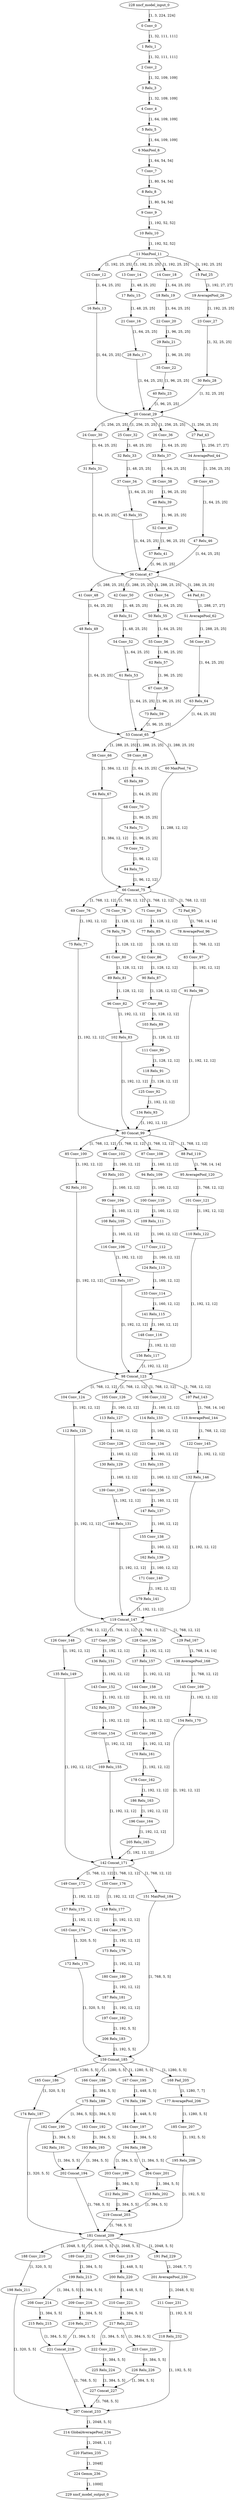 strict digraph  {
"0 Conv_0" [id=0, type=Conv];
"1 Relu_1" [id=1, type=Relu];
"2 Conv_2" [id=2, type=Conv];
"3 Relu_3" [id=3, type=Relu];
"4 Conv_4" [id=4, type=Conv];
"5 Relu_5" [id=5, type=Relu];
"6 MaxPool_6" [id=6, type=MaxPool];
"7 Conv_7" [id=7, type=Conv];
"8 Relu_8" [id=8, type=Relu];
"9 Conv_9" [id=9, type=Conv];
"10 Relu_10" [id=10, type=Relu];
"11 MaxPool_11" [id=11, type=MaxPool];
"12 Conv_12" [id=12, type=Conv];
"13 Conv_14" [id=13, type=Conv];
"14 Conv_18" [id=14, type=Conv];
"15 Pad_25" [id=15, type=Pad];
"16 Relu_13" [id=16, type=Relu];
"17 Relu_15" [id=17, type=Relu];
"18 Relu_19" [id=18, type=Relu];
"19 AveragePool_26" [id=19, type=AveragePool];
"20 Concat_29" [id=20, type=Concat];
"21 Conv_16" [id=21, type=Conv];
"22 Conv_20" [id=22, type=Conv];
"23 Conv_27" [id=23, type=Conv];
"24 Conv_30" [id=24, type=Conv];
"25 Conv_32" [id=25, type=Conv];
"26 Conv_36" [id=26, type=Conv];
"27 Pad_43" [id=27, type=Pad];
"28 Relu_17" [id=28, type=Relu];
"29 Relu_21" [id=29, type=Relu];
"30 Relu_28" [id=30, type=Relu];
"31 Relu_31" [id=31, type=Relu];
"32 Relu_33" [id=32, type=Relu];
"33 Relu_37" [id=33, type=Relu];
"34 AveragePool_44" [id=34, type=AveragePool];
"35 Conv_22" [id=35, type=Conv];
"36 Concat_47" [id=36, type=Concat];
"37 Conv_34" [id=37, type=Conv];
"38 Conv_38" [id=38, type=Conv];
"39 Conv_45" [id=39, type=Conv];
"40 Relu_23" [id=40, type=Relu];
"41 Conv_48" [id=41, type=Conv];
"42 Conv_50" [id=42, type=Conv];
"43 Conv_54" [id=43, type=Conv];
"44 Pad_61" [id=44, type=Pad];
"45 Relu_35" [id=45, type=Relu];
"46 Relu_39" [id=46, type=Relu];
"47 Relu_46" [id=47, type=Relu];
"48 Relu_49" [id=48, type=Relu];
"49 Relu_51" [id=49, type=Relu];
"50 Relu_55" [id=50, type=Relu];
"51 AveragePool_62" [id=51, type=AveragePool];
"52 Conv_40" [id=52, type=Conv];
"53 Concat_65" [id=53, type=Concat];
"54 Conv_52" [id=54, type=Conv];
"55 Conv_56" [id=55, type=Conv];
"56 Conv_63" [id=56, type=Conv];
"57 Relu_41" [id=57, type=Relu];
"58 Conv_66" [id=58, type=Conv];
"59 Conv_68" [id=59, type=Conv];
"60 MaxPool_74" [id=60, type=MaxPool];
"61 Relu_53" [id=61, type=Relu];
"62 Relu_57" [id=62, type=Relu];
"63 Relu_64" [id=63, type=Relu];
"64 Relu_67" [id=64, type=Relu];
"65 Relu_69" [id=65, type=Relu];
"66 Concat_75" [id=66, type=Concat];
"67 Conv_58" [id=67, type=Conv];
"68 Conv_70" [id=68, type=Conv];
"69 Conv_76" [id=69, type=Conv];
"70 Conv_78" [id=70, type=Conv];
"71 Conv_84" [id=71, type=Conv];
"72 Pad_95" [id=72, type=Pad];
"73 Relu_59" [id=73, type=Relu];
"74 Relu_71" [id=74, type=Relu];
"75 Relu_77" [id=75, type=Relu];
"76 Relu_79" [id=76, type=Relu];
"77 Relu_85" [id=77, type=Relu];
"78 AveragePool_96" [id=78, type=AveragePool];
"79 Conv_72" [id=79, type=Conv];
"80 Concat_99" [id=80, type=Concat];
"81 Conv_80" [id=81, type=Conv];
"82 Conv_86" [id=82, type=Conv];
"83 Conv_97" [id=83, type=Conv];
"84 Relu_73" [id=84, type=Relu];
"85 Conv_100" [id=85, type=Conv];
"86 Conv_102" [id=86, type=Conv];
"87 Conv_108" [id=87, type=Conv];
"88 Pad_119" [id=88, type=Pad];
"89 Relu_81" [id=89, type=Relu];
"90 Relu_87" [id=90, type=Relu];
"91 Relu_98" [id=91, type=Relu];
"92 Relu_101" [id=92, type=Relu];
"93 Relu_103" [id=93, type=Relu];
"94 Relu_109" [id=94, type=Relu];
"95 AveragePool_120" [id=95, type=AveragePool];
"96 Conv_82" [id=96, type=Conv];
"97 Conv_88" [id=97, type=Conv];
"98 Concat_123" [id=98, type=Concat];
"99 Conv_104" [id=99, type=Conv];
"100 Conv_110" [id=100, type=Conv];
"101 Conv_121" [id=101, type=Conv];
"102 Relu_83" [id=102, type=Relu];
"103 Relu_89" [id=103, type=Relu];
"104 Conv_124" [id=104, type=Conv];
"105 Conv_126" [id=105, type=Conv];
"106 Conv_132" [id=106, type=Conv];
"107 Pad_143" [id=107, type=Pad];
"108 Relu_105" [id=108, type=Relu];
"109 Relu_111" [id=109, type=Relu];
"110 Relu_122" [id=110, type=Relu];
"111 Conv_90" [id=111, type=Conv];
"112 Relu_125" [id=112, type=Relu];
"113 Relu_127" [id=113, type=Relu];
"114 Relu_133" [id=114, type=Relu];
"115 AveragePool_144" [id=115, type=AveragePool];
"116 Conv_106" [id=116, type=Conv];
"117 Conv_112" [id=117, type=Conv];
"118 Relu_91" [id=118, type=Relu];
"119 Concat_147" [id=119, type=Concat];
"120 Conv_128" [id=120, type=Conv];
"121 Conv_134" [id=121, type=Conv];
"122 Conv_145" [id=122, type=Conv];
"123 Relu_107" [id=123, type=Relu];
"124 Relu_113" [id=124, type=Relu];
"125 Conv_92" [id=125, type=Conv];
"126 Conv_148" [id=126, type=Conv];
"127 Conv_150" [id=127, type=Conv];
"128 Conv_156" [id=128, type=Conv];
"129 Pad_167" [id=129, type=Pad];
"130 Relu_129" [id=130, type=Relu];
"131 Relu_135" [id=131, type=Relu];
"132 Relu_146" [id=132, type=Relu];
"133 Conv_114" [id=133, type=Conv];
"134 Relu_93" [id=134, type=Relu];
"135 Relu_149" [id=135, type=Relu];
"136 Relu_151" [id=136, type=Relu];
"137 Relu_157" [id=137, type=Relu];
"138 AveragePool_168" [id=138, type=AveragePool];
"139 Conv_130" [id=139, type=Conv];
"140 Conv_136" [id=140, type=Conv];
"141 Relu_115" [id=141, type=Relu];
"142 Concat_171" [id=142, type=Concat];
"143 Conv_152" [id=143, type=Conv];
"144 Conv_158" [id=144, type=Conv];
"145 Conv_169" [id=145, type=Conv];
"146 Relu_131" [id=146, type=Relu];
"147 Relu_137" [id=147, type=Relu];
"148 Conv_116" [id=148, type=Conv];
"149 Conv_172" [id=149, type=Conv];
"150 Conv_176" [id=150, type=Conv];
"151 MaxPool_184" [id=151, type=MaxPool];
"152 Relu_153" [id=152, type=Relu];
"153 Relu_159" [id=153, type=Relu];
"154 Relu_170" [id=154, type=Relu];
"155 Conv_138" [id=155, type=Conv];
"156 Relu_117" [id=156, type=Relu];
"157 Relu_173" [id=157, type=Relu];
"158 Relu_177" [id=158, type=Relu];
"159 Concat_185" [id=159, type=Concat];
"160 Conv_154" [id=160, type=Conv];
"161 Conv_160" [id=161, type=Conv];
"162 Relu_139" [id=162, type=Relu];
"163 Conv_174" [id=163, type=Conv];
"164 Conv_178" [id=164, type=Conv];
"165 Conv_186" [id=165, type=Conv];
"166 Conv_188" [id=166, type=Conv];
"167 Conv_195" [id=167, type=Conv];
"168 Pad_205" [id=168, type=Pad];
"169 Relu_155" [id=169, type=Relu];
"170 Relu_161" [id=170, type=Relu];
"171 Conv_140" [id=171, type=Conv];
"172 Relu_175" [id=172, type=Relu];
"173 Relu_179" [id=173, type=Relu];
"174 Relu_187" [id=174, type=Relu];
"175 Relu_189" [id=175, type=Relu];
"176 Relu_196" [id=176, type=Relu];
"177 AveragePool_206" [id=177, type=AveragePool];
"178 Conv_162" [id=178, type=Conv];
"179 Relu_141" [id=179, type=Relu];
"180 Conv_180" [id=180, type=Conv];
"181 Concat_209" [id=181, type=Concat];
"182 Conv_190" [id=182, type=Conv];
"183 Conv_192" [id=183, type=Conv];
"184 Conv_197" [id=184, type=Conv];
"185 Conv_207" [id=185, type=Conv];
"186 Relu_163" [id=186, type=Relu];
"187 Relu_181" [id=187, type=Relu];
"188 Conv_210" [id=188, type=Conv];
"189 Conv_212" [id=189, type=Conv];
"190 Conv_219" [id=190, type=Conv];
"191 Pad_229" [id=191, type=Pad];
"192 Relu_191" [id=192, type=Relu];
"193 Relu_193" [id=193, type=Relu];
"194 Relu_198" [id=194, type=Relu];
"195 Relu_208" [id=195, type=Relu];
"196 Conv_164" [id=196, type=Conv];
"197 Conv_182" [id=197, type=Conv];
"198 Relu_211" [id=198, type=Relu];
"199 Relu_213" [id=199, type=Relu];
"200 Relu_220" [id=200, type=Relu];
"201 AveragePool_230" [id=201, type=AveragePool];
"202 Concat_194" [id=202, type=Concat];
"203 Conv_199" [id=203, type=Conv];
"204 Conv_201" [id=204, type=Conv];
"205 Relu_165" [id=205, type=Relu];
"206 Relu_183" [id=206, type=Relu];
"207 Concat_233" [id=207, type=Concat];
"208 Conv_214" [id=208, type=Conv];
"209 Conv_216" [id=209, type=Conv];
"210 Conv_221" [id=210, type=Conv];
"211 Conv_231" [id=211, type=Conv];
"212 Relu_200" [id=212, type=Relu];
"213 Relu_202" [id=213, type=Relu];
"214 GlobalAveragePool_234" [id=214, type=GlobalAveragePool];
"215 Relu_215" [id=215, type=Relu];
"216 Relu_217" [id=216, type=Relu];
"217 Relu_222" [id=217, type=Relu];
"218 Relu_232" [id=218, type=Relu];
"219 Concat_203" [id=219, type=Concat];
"220 Flatten_235" [id=220, type=Flatten];
"221 Concat_218" [id=221, type=Concat];
"222 Conv_223" [id=222, type=Conv];
"223 Conv_225" [id=223, type=Conv];
"224 Gemm_236" [id=224, type=Gemm];
"225 Relu_224" [id=225, type=Relu];
"226 Relu_226" [id=226, type=Relu];
"227 Concat_227" [id=227, type=Concat];
"228 nncf_model_input_0" [id=228, type=nncf_model_input];
"229 nncf_model_output_0" [id=229, type=nncf_model_output];
"0 Conv_0" -> "1 Relu_1"  [label="[1, 32, 111, 111]", style=solid];
"1 Relu_1" -> "2 Conv_2"  [label="[1, 32, 111, 111]", style=solid];
"2 Conv_2" -> "3 Relu_3"  [label="[1, 32, 109, 109]", style=solid];
"3 Relu_3" -> "4 Conv_4"  [label="[1, 32, 109, 109]", style=solid];
"4 Conv_4" -> "5 Relu_5"  [label="[1, 64, 109, 109]", style=solid];
"5 Relu_5" -> "6 MaxPool_6"  [label="[1, 64, 109, 109]", style=solid];
"6 MaxPool_6" -> "7 Conv_7"  [label="[1, 64, 54, 54]", style=solid];
"7 Conv_7" -> "8 Relu_8"  [label="[1, 80, 54, 54]", style=solid];
"8 Relu_8" -> "9 Conv_9"  [label="[1, 80, 54, 54]", style=solid];
"9 Conv_9" -> "10 Relu_10"  [label="[1, 192, 52, 52]", style=solid];
"10 Relu_10" -> "11 MaxPool_11"  [label="[1, 192, 52, 52]", style=solid];
"11 MaxPool_11" -> "12 Conv_12"  [label="[1, 192, 25, 25]", style=solid];
"11 MaxPool_11" -> "13 Conv_14"  [label="[1, 192, 25, 25]", style=solid];
"11 MaxPool_11" -> "14 Conv_18"  [label="[1, 192, 25, 25]", style=solid];
"11 MaxPool_11" -> "15 Pad_25"  [label="[1, 192, 25, 25]", style=solid];
"12 Conv_12" -> "16 Relu_13"  [label="[1, 64, 25, 25]", style=solid];
"13 Conv_14" -> "17 Relu_15"  [label="[1, 48, 25, 25]", style=solid];
"14 Conv_18" -> "18 Relu_19"  [label="[1, 64, 25, 25]", style=solid];
"15 Pad_25" -> "19 AveragePool_26"  [label="[1, 192, 27, 27]", style=solid];
"16 Relu_13" -> "20 Concat_29"  [label="[1, 64, 25, 25]", style=solid];
"17 Relu_15" -> "21 Conv_16"  [label="[1, 48, 25, 25]", style=solid];
"18 Relu_19" -> "22 Conv_20"  [label="[1, 64, 25, 25]", style=solid];
"19 AveragePool_26" -> "23 Conv_27"  [label="[1, 192, 25, 25]", style=solid];
"20 Concat_29" -> "24 Conv_30"  [label="[1, 256, 25, 25]", style=solid];
"20 Concat_29" -> "25 Conv_32"  [label="[1, 256, 25, 25]", style=solid];
"20 Concat_29" -> "26 Conv_36"  [label="[1, 256, 25, 25]", style=solid];
"20 Concat_29" -> "27 Pad_43"  [label="[1, 256, 25, 25]", style=solid];
"21 Conv_16" -> "28 Relu_17"  [label="[1, 64, 25, 25]", style=solid];
"22 Conv_20" -> "29 Relu_21"  [label="[1, 96, 25, 25]", style=solid];
"23 Conv_27" -> "30 Relu_28"  [label="[1, 32, 25, 25]", style=solid];
"24 Conv_30" -> "31 Relu_31"  [label="[1, 64, 25, 25]", style=solid];
"25 Conv_32" -> "32 Relu_33"  [label="[1, 48, 25, 25]", style=solid];
"26 Conv_36" -> "33 Relu_37"  [label="[1, 64, 25, 25]", style=solid];
"27 Pad_43" -> "34 AveragePool_44"  [label="[1, 256, 27, 27]", style=solid];
"28 Relu_17" -> "20 Concat_29"  [label="[1, 64, 25, 25]", style=solid];
"29 Relu_21" -> "35 Conv_22"  [label="[1, 96, 25, 25]", style=solid];
"30 Relu_28" -> "20 Concat_29"  [label="[1, 32, 25, 25]", style=solid];
"31 Relu_31" -> "36 Concat_47"  [label="[1, 64, 25, 25]", style=solid];
"32 Relu_33" -> "37 Conv_34"  [label="[1, 48, 25, 25]", style=solid];
"33 Relu_37" -> "38 Conv_38"  [label="[1, 64, 25, 25]", style=solid];
"34 AveragePool_44" -> "39 Conv_45"  [label="[1, 256, 25, 25]", style=solid];
"35 Conv_22" -> "40 Relu_23"  [label="[1, 96, 25, 25]", style=solid];
"36 Concat_47" -> "41 Conv_48"  [label="[1, 288, 25, 25]", style=solid];
"36 Concat_47" -> "42 Conv_50"  [label="[1, 288, 25, 25]", style=solid];
"36 Concat_47" -> "43 Conv_54"  [label="[1, 288, 25, 25]", style=solid];
"36 Concat_47" -> "44 Pad_61"  [label="[1, 288, 25, 25]", style=solid];
"37 Conv_34" -> "45 Relu_35"  [label="[1, 64, 25, 25]", style=solid];
"38 Conv_38" -> "46 Relu_39"  [label="[1, 96, 25, 25]", style=solid];
"39 Conv_45" -> "47 Relu_46"  [label="[1, 64, 25, 25]", style=solid];
"40 Relu_23" -> "20 Concat_29"  [label="[1, 96, 25, 25]", style=solid];
"41 Conv_48" -> "48 Relu_49"  [label="[1, 64, 25, 25]", style=solid];
"42 Conv_50" -> "49 Relu_51"  [label="[1, 48, 25, 25]", style=solid];
"43 Conv_54" -> "50 Relu_55"  [label="[1, 64, 25, 25]", style=solid];
"44 Pad_61" -> "51 AveragePool_62"  [label="[1, 288, 27, 27]", style=solid];
"45 Relu_35" -> "36 Concat_47"  [label="[1, 64, 25, 25]", style=solid];
"46 Relu_39" -> "52 Conv_40"  [label="[1, 96, 25, 25]", style=solid];
"47 Relu_46" -> "36 Concat_47"  [label="[1, 64, 25, 25]", style=solid];
"48 Relu_49" -> "53 Concat_65"  [label="[1, 64, 25, 25]", style=solid];
"49 Relu_51" -> "54 Conv_52"  [label="[1, 48, 25, 25]", style=solid];
"50 Relu_55" -> "55 Conv_56"  [label="[1, 64, 25, 25]", style=solid];
"51 AveragePool_62" -> "56 Conv_63"  [label="[1, 288, 25, 25]", style=solid];
"52 Conv_40" -> "57 Relu_41"  [label="[1, 96, 25, 25]", style=solid];
"53 Concat_65" -> "58 Conv_66"  [label="[1, 288, 25, 25]", style=solid];
"53 Concat_65" -> "59 Conv_68"  [label="[1, 288, 25, 25]", style=solid];
"53 Concat_65" -> "60 MaxPool_74"  [label="[1, 288, 25, 25]", style=solid];
"54 Conv_52" -> "61 Relu_53"  [label="[1, 64, 25, 25]", style=solid];
"55 Conv_56" -> "62 Relu_57"  [label="[1, 96, 25, 25]", style=solid];
"56 Conv_63" -> "63 Relu_64"  [label="[1, 64, 25, 25]", style=solid];
"57 Relu_41" -> "36 Concat_47"  [label="[1, 96, 25, 25]", style=solid];
"58 Conv_66" -> "64 Relu_67"  [label="[1, 384, 12, 12]", style=solid];
"59 Conv_68" -> "65 Relu_69"  [label="[1, 64, 25, 25]", style=solid];
"60 MaxPool_74" -> "66 Concat_75"  [label="[1, 288, 12, 12]", style=solid];
"61 Relu_53" -> "53 Concat_65"  [label="[1, 64, 25, 25]", style=solid];
"62 Relu_57" -> "67 Conv_58"  [label="[1, 96, 25, 25]", style=solid];
"63 Relu_64" -> "53 Concat_65"  [label="[1, 64, 25, 25]", style=solid];
"64 Relu_67" -> "66 Concat_75"  [label="[1, 384, 12, 12]", style=solid];
"65 Relu_69" -> "68 Conv_70"  [label="[1, 64, 25, 25]", style=solid];
"66 Concat_75" -> "69 Conv_76"  [label="[1, 768, 12, 12]", style=solid];
"66 Concat_75" -> "70 Conv_78"  [label="[1, 768, 12, 12]", style=solid];
"66 Concat_75" -> "71 Conv_84"  [label="[1, 768, 12, 12]", style=solid];
"66 Concat_75" -> "72 Pad_95"  [label="[1, 768, 12, 12]", style=solid];
"67 Conv_58" -> "73 Relu_59"  [label="[1, 96, 25, 25]", style=solid];
"68 Conv_70" -> "74 Relu_71"  [label="[1, 96, 25, 25]", style=solid];
"69 Conv_76" -> "75 Relu_77"  [label="[1, 192, 12, 12]", style=solid];
"70 Conv_78" -> "76 Relu_79"  [label="[1, 128, 12, 12]", style=solid];
"71 Conv_84" -> "77 Relu_85"  [label="[1, 128, 12, 12]", style=solid];
"72 Pad_95" -> "78 AveragePool_96"  [label="[1, 768, 14, 14]", style=solid];
"73 Relu_59" -> "53 Concat_65"  [label="[1, 96, 25, 25]", style=solid];
"74 Relu_71" -> "79 Conv_72"  [label="[1, 96, 25, 25]", style=solid];
"75 Relu_77" -> "80 Concat_99"  [label="[1, 192, 12, 12]", style=solid];
"76 Relu_79" -> "81 Conv_80"  [label="[1, 128, 12, 12]", style=solid];
"77 Relu_85" -> "82 Conv_86"  [label="[1, 128, 12, 12]", style=solid];
"78 AveragePool_96" -> "83 Conv_97"  [label="[1, 768, 12, 12]", style=solid];
"79 Conv_72" -> "84 Relu_73"  [label="[1, 96, 12, 12]", style=solid];
"80 Concat_99" -> "85 Conv_100"  [label="[1, 768, 12, 12]", style=solid];
"80 Concat_99" -> "86 Conv_102"  [label="[1, 768, 12, 12]", style=solid];
"80 Concat_99" -> "87 Conv_108"  [label="[1, 768, 12, 12]", style=solid];
"80 Concat_99" -> "88 Pad_119"  [label="[1, 768, 12, 12]", style=solid];
"81 Conv_80" -> "89 Relu_81"  [label="[1, 128, 12, 12]", style=solid];
"82 Conv_86" -> "90 Relu_87"  [label="[1, 128, 12, 12]", style=solid];
"83 Conv_97" -> "91 Relu_98"  [label="[1, 192, 12, 12]", style=solid];
"84 Relu_73" -> "66 Concat_75"  [label="[1, 96, 12, 12]", style=solid];
"85 Conv_100" -> "92 Relu_101"  [label="[1, 192, 12, 12]", style=solid];
"86 Conv_102" -> "93 Relu_103"  [label="[1, 160, 12, 12]", style=solid];
"87 Conv_108" -> "94 Relu_109"  [label="[1, 160, 12, 12]", style=solid];
"88 Pad_119" -> "95 AveragePool_120"  [label="[1, 768, 14, 14]", style=solid];
"89 Relu_81" -> "96 Conv_82"  [label="[1, 128, 12, 12]", style=solid];
"90 Relu_87" -> "97 Conv_88"  [label="[1, 128, 12, 12]", style=solid];
"91 Relu_98" -> "80 Concat_99"  [label="[1, 192, 12, 12]", style=solid];
"92 Relu_101" -> "98 Concat_123"  [label="[1, 192, 12, 12]", style=solid];
"93 Relu_103" -> "99 Conv_104"  [label="[1, 160, 12, 12]", style=solid];
"94 Relu_109" -> "100 Conv_110"  [label="[1, 160, 12, 12]", style=solid];
"95 AveragePool_120" -> "101 Conv_121"  [label="[1, 768, 12, 12]", style=solid];
"96 Conv_82" -> "102 Relu_83"  [label="[1, 192, 12, 12]", style=solid];
"97 Conv_88" -> "103 Relu_89"  [label="[1, 128, 12, 12]", style=solid];
"98 Concat_123" -> "104 Conv_124"  [label="[1, 768, 12, 12]", style=solid];
"98 Concat_123" -> "105 Conv_126"  [label="[1, 768, 12, 12]", style=solid];
"98 Concat_123" -> "106 Conv_132"  [label="[1, 768, 12, 12]", style=solid];
"98 Concat_123" -> "107 Pad_143"  [label="[1, 768, 12, 12]", style=solid];
"99 Conv_104" -> "108 Relu_105"  [label="[1, 160, 12, 12]", style=solid];
"100 Conv_110" -> "109 Relu_111"  [label="[1, 160, 12, 12]", style=solid];
"101 Conv_121" -> "110 Relu_122"  [label="[1, 192, 12, 12]", style=solid];
"102 Relu_83" -> "80 Concat_99"  [label="[1, 192, 12, 12]", style=solid];
"103 Relu_89" -> "111 Conv_90"  [label="[1, 128, 12, 12]", style=solid];
"104 Conv_124" -> "112 Relu_125"  [label="[1, 192, 12, 12]", style=solid];
"105 Conv_126" -> "113 Relu_127"  [label="[1, 160, 12, 12]", style=solid];
"106 Conv_132" -> "114 Relu_133"  [label="[1, 160, 12, 12]", style=solid];
"107 Pad_143" -> "115 AveragePool_144"  [label="[1, 768, 14, 14]", style=solid];
"108 Relu_105" -> "116 Conv_106"  [label="[1, 160, 12, 12]", style=solid];
"109 Relu_111" -> "117 Conv_112"  [label="[1, 160, 12, 12]", style=solid];
"110 Relu_122" -> "98 Concat_123"  [label="[1, 192, 12, 12]", style=solid];
"111 Conv_90" -> "118 Relu_91"  [label="[1, 128, 12, 12]", style=solid];
"112 Relu_125" -> "119 Concat_147"  [label="[1, 192, 12, 12]", style=solid];
"113 Relu_127" -> "120 Conv_128"  [label="[1, 160, 12, 12]", style=solid];
"114 Relu_133" -> "121 Conv_134"  [label="[1, 160, 12, 12]", style=solid];
"115 AveragePool_144" -> "122 Conv_145"  [label="[1, 768, 12, 12]", style=solid];
"116 Conv_106" -> "123 Relu_107"  [label="[1, 192, 12, 12]", style=solid];
"117 Conv_112" -> "124 Relu_113"  [label="[1, 160, 12, 12]", style=solid];
"118 Relu_91" -> "125 Conv_92"  [label="[1, 128, 12, 12]", style=solid];
"119 Concat_147" -> "126 Conv_148"  [label="[1, 768, 12, 12]", style=solid];
"119 Concat_147" -> "127 Conv_150"  [label="[1, 768, 12, 12]", style=solid];
"119 Concat_147" -> "128 Conv_156"  [label="[1, 768, 12, 12]", style=solid];
"119 Concat_147" -> "129 Pad_167"  [label="[1, 768, 12, 12]", style=solid];
"120 Conv_128" -> "130 Relu_129"  [label="[1, 160, 12, 12]", style=solid];
"121 Conv_134" -> "131 Relu_135"  [label="[1, 160, 12, 12]", style=solid];
"122 Conv_145" -> "132 Relu_146"  [label="[1, 192, 12, 12]", style=solid];
"123 Relu_107" -> "98 Concat_123"  [label="[1, 192, 12, 12]", style=solid];
"124 Relu_113" -> "133 Conv_114"  [label="[1, 160, 12, 12]", style=solid];
"125 Conv_92" -> "134 Relu_93"  [label="[1, 192, 12, 12]", style=solid];
"126 Conv_148" -> "135 Relu_149"  [label="[1, 192, 12, 12]", style=solid];
"127 Conv_150" -> "136 Relu_151"  [label="[1, 192, 12, 12]", style=solid];
"128 Conv_156" -> "137 Relu_157"  [label="[1, 192, 12, 12]", style=solid];
"129 Pad_167" -> "138 AveragePool_168"  [label="[1, 768, 14, 14]", style=solid];
"130 Relu_129" -> "139 Conv_130"  [label="[1, 160, 12, 12]", style=solid];
"131 Relu_135" -> "140 Conv_136"  [label="[1, 160, 12, 12]", style=solid];
"132 Relu_146" -> "119 Concat_147"  [label="[1, 192, 12, 12]", style=solid];
"133 Conv_114" -> "141 Relu_115"  [label="[1, 160, 12, 12]", style=solid];
"134 Relu_93" -> "80 Concat_99"  [label="[1, 192, 12, 12]", style=solid];
"135 Relu_149" -> "142 Concat_171"  [label="[1, 192, 12, 12]", style=solid];
"136 Relu_151" -> "143 Conv_152"  [label="[1, 192, 12, 12]", style=solid];
"137 Relu_157" -> "144 Conv_158"  [label="[1, 192, 12, 12]", style=solid];
"138 AveragePool_168" -> "145 Conv_169"  [label="[1, 768, 12, 12]", style=solid];
"139 Conv_130" -> "146 Relu_131"  [label="[1, 192, 12, 12]", style=solid];
"140 Conv_136" -> "147 Relu_137"  [label="[1, 160, 12, 12]", style=solid];
"141 Relu_115" -> "148 Conv_116"  [label="[1, 160, 12, 12]", style=solid];
"142 Concat_171" -> "149 Conv_172"  [label="[1, 768, 12, 12]", style=solid];
"142 Concat_171" -> "150 Conv_176"  [label="[1, 768, 12, 12]", style=solid];
"142 Concat_171" -> "151 MaxPool_184"  [label="[1, 768, 12, 12]", style=solid];
"143 Conv_152" -> "152 Relu_153"  [label="[1, 192, 12, 12]", style=solid];
"144 Conv_158" -> "153 Relu_159"  [label="[1, 192, 12, 12]", style=solid];
"145 Conv_169" -> "154 Relu_170"  [label="[1, 192, 12, 12]", style=solid];
"146 Relu_131" -> "119 Concat_147"  [label="[1, 192, 12, 12]", style=solid];
"147 Relu_137" -> "155 Conv_138"  [label="[1, 160, 12, 12]", style=solid];
"148 Conv_116" -> "156 Relu_117"  [label="[1, 192, 12, 12]", style=solid];
"149 Conv_172" -> "157 Relu_173"  [label="[1, 192, 12, 12]", style=solid];
"150 Conv_176" -> "158 Relu_177"  [label="[1, 192, 12, 12]", style=solid];
"151 MaxPool_184" -> "159 Concat_185"  [label="[1, 768, 5, 5]", style=solid];
"152 Relu_153" -> "160 Conv_154"  [label="[1, 192, 12, 12]", style=solid];
"153 Relu_159" -> "161 Conv_160"  [label="[1, 192, 12, 12]", style=solid];
"154 Relu_170" -> "142 Concat_171"  [label="[1, 192, 12, 12]", style=solid];
"155 Conv_138" -> "162 Relu_139"  [label="[1, 160, 12, 12]", style=solid];
"156 Relu_117" -> "98 Concat_123"  [label="[1, 192, 12, 12]", style=solid];
"157 Relu_173" -> "163 Conv_174"  [label="[1, 192, 12, 12]", style=solid];
"158 Relu_177" -> "164 Conv_178"  [label="[1, 192, 12, 12]", style=solid];
"159 Concat_185" -> "165 Conv_186"  [label="[1, 1280, 5, 5]", style=solid];
"159 Concat_185" -> "166 Conv_188"  [label="[1, 1280, 5, 5]", style=solid];
"159 Concat_185" -> "167 Conv_195"  [label="[1, 1280, 5, 5]", style=solid];
"159 Concat_185" -> "168 Pad_205"  [label="[1, 1280, 5, 5]", style=solid];
"160 Conv_154" -> "169 Relu_155"  [label="[1, 192, 12, 12]", style=solid];
"161 Conv_160" -> "170 Relu_161"  [label="[1, 192, 12, 12]", style=solid];
"162 Relu_139" -> "171 Conv_140"  [label="[1, 160, 12, 12]", style=solid];
"163 Conv_174" -> "172 Relu_175"  [label="[1, 320, 5, 5]", style=solid];
"164 Conv_178" -> "173 Relu_179"  [label="[1, 192, 12, 12]", style=solid];
"165 Conv_186" -> "174 Relu_187"  [label="[1, 320, 5, 5]", style=solid];
"166 Conv_188" -> "175 Relu_189"  [label="[1, 384, 5, 5]", style=solid];
"167 Conv_195" -> "176 Relu_196"  [label="[1, 448, 5, 5]", style=solid];
"168 Pad_205" -> "177 AveragePool_206"  [label="[1, 1280, 7, 7]", style=solid];
"169 Relu_155" -> "142 Concat_171"  [label="[1, 192, 12, 12]", style=solid];
"170 Relu_161" -> "178 Conv_162"  [label="[1, 192, 12, 12]", style=solid];
"171 Conv_140" -> "179 Relu_141"  [label="[1, 192, 12, 12]", style=solid];
"172 Relu_175" -> "159 Concat_185"  [label="[1, 320, 5, 5]", style=solid];
"173 Relu_179" -> "180 Conv_180"  [label="[1, 192, 12, 12]", style=solid];
"174 Relu_187" -> "181 Concat_209"  [label="[1, 320, 5, 5]", style=solid];
"175 Relu_189" -> "182 Conv_190"  [label="[1, 384, 5, 5]", style=solid];
"175 Relu_189" -> "183 Conv_192"  [label="[1, 384, 5, 5]", style=solid];
"176 Relu_196" -> "184 Conv_197"  [label="[1, 448, 5, 5]", style=solid];
"177 AveragePool_206" -> "185 Conv_207"  [label="[1, 1280, 5, 5]", style=solid];
"178 Conv_162" -> "186 Relu_163"  [label="[1, 192, 12, 12]", style=solid];
"179 Relu_141" -> "119 Concat_147"  [label="[1, 192, 12, 12]", style=solid];
"180 Conv_180" -> "187 Relu_181"  [label="[1, 192, 12, 12]", style=solid];
"181 Concat_209" -> "188 Conv_210"  [label="[1, 2048, 5, 5]", style=solid];
"181 Concat_209" -> "189 Conv_212"  [label="[1, 2048, 5, 5]", style=solid];
"181 Concat_209" -> "190 Conv_219"  [label="[1, 2048, 5, 5]", style=solid];
"181 Concat_209" -> "191 Pad_229"  [label="[1, 2048, 5, 5]", style=solid];
"182 Conv_190" -> "192 Relu_191"  [label="[1, 384, 5, 5]", style=solid];
"183 Conv_192" -> "193 Relu_193"  [label="[1, 384, 5, 5]", style=solid];
"184 Conv_197" -> "194 Relu_198"  [label="[1, 384, 5, 5]", style=solid];
"185 Conv_207" -> "195 Relu_208"  [label="[1, 192, 5, 5]", style=solid];
"186 Relu_163" -> "196 Conv_164"  [label="[1, 192, 12, 12]", style=solid];
"187 Relu_181" -> "197 Conv_182"  [label="[1, 192, 12, 12]", style=solid];
"188 Conv_210" -> "198 Relu_211"  [label="[1, 320, 5, 5]", style=solid];
"189 Conv_212" -> "199 Relu_213"  [label="[1, 384, 5, 5]", style=solid];
"190 Conv_219" -> "200 Relu_220"  [label="[1, 448, 5, 5]", style=solid];
"191 Pad_229" -> "201 AveragePool_230"  [label="[1, 2048, 7, 7]", style=solid];
"192 Relu_191" -> "202 Concat_194"  [label="[1, 384, 5, 5]", style=solid];
"193 Relu_193" -> "202 Concat_194"  [label="[1, 384, 5, 5]", style=solid];
"194 Relu_198" -> "203 Conv_199"  [label="[1, 384, 5, 5]", style=solid];
"194 Relu_198" -> "204 Conv_201"  [label="[1, 384, 5, 5]", style=solid];
"195 Relu_208" -> "181 Concat_209"  [label="[1, 192, 5, 5]", style=solid];
"196 Conv_164" -> "205 Relu_165"  [label="[1, 192, 12, 12]", style=solid];
"197 Conv_182" -> "206 Relu_183"  [label="[1, 192, 5, 5]", style=solid];
"198 Relu_211" -> "207 Concat_233"  [label="[1, 320, 5, 5]", style=solid];
"199 Relu_213" -> "208 Conv_214"  [label="[1, 384, 5, 5]", style=solid];
"199 Relu_213" -> "209 Conv_216"  [label="[1, 384, 5, 5]", style=solid];
"200 Relu_220" -> "210 Conv_221"  [label="[1, 448, 5, 5]", style=solid];
"201 AveragePool_230" -> "211 Conv_231"  [label="[1, 2048, 5, 5]", style=solid];
"202 Concat_194" -> "181 Concat_209"  [label="[1, 768, 5, 5]", style=solid];
"203 Conv_199" -> "212 Relu_200"  [label="[1, 384, 5, 5]", style=solid];
"204 Conv_201" -> "213 Relu_202"  [label="[1, 384, 5, 5]", style=solid];
"205 Relu_165" -> "142 Concat_171"  [label="[1, 192, 12, 12]", style=solid];
"206 Relu_183" -> "159 Concat_185"  [label="[1, 192, 5, 5]", style=solid];
"207 Concat_233" -> "214 GlobalAveragePool_234"  [label="[1, 2048, 5, 5]", style=solid];
"208 Conv_214" -> "215 Relu_215"  [label="[1, 384, 5, 5]", style=solid];
"209 Conv_216" -> "216 Relu_217"  [label="[1, 384, 5, 5]", style=solid];
"210 Conv_221" -> "217 Relu_222"  [label="[1, 384, 5, 5]", style=solid];
"211 Conv_231" -> "218 Relu_232"  [label="[1, 192, 5, 5]", style=solid];
"212 Relu_200" -> "219 Concat_203"  [label="[1, 384, 5, 5]", style=solid];
"213 Relu_202" -> "219 Concat_203"  [label="[1, 384, 5, 5]", style=solid];
"214 GlobalAveragePool_234" -> "220 Flatten_235"  [label="[1, 2048, 1, 1]", style=solid];
"215 Relu_215" -> "221 Concat_218"  [label="[1, 384, 5, 5]", style=solid];
"216 Relu_217" -> "221 Concat_218"  [label="[1, 384, 5, 5]", style=solid];
"217 Relu_222" -> "222 Conv_223"  [label="[1, 384, 5, 5]", style=solid];
"217 Relu_222" -> "223 Conv_225"  [label="[1, 384, 5, 5]", style=solid];
"218 Relu_232" -> "207 Concat_233"  [label="[1, 192, 5, 5]", style=solid];
"219 Concat_203" -> "181 Concat_209"  [label="[1, 768, 5, 5]", style=solid];
"220 Flatten_235" -> "224 Gemm_236"  [label="[1, 2048]", style=solid];
"221 Concat_218" -> "207 Concat_233"  [label="[1, 768, 5, 5]", style=solid];
"222 Conv_223" -> "225 Relu_224"  [label="[1, 384, 5, 5]", style=solid];
"223 Conv_225" -> "226 Relu_226"  [label="[1, 384, 5, 5]", style=solid];
"224 Gemm_236" -> "229 nncf_model_output_0"  [label="[1, 1000]", style=solid];
"225 Relu_224" -> "227 Concat_227"  [label="[1, 384, 5, 5]", style=solid];
"226 Relu_226" -> "227 Concat_227"  [label="[1, 384, 5, 5]", style=solid];
"227 Concat_227" -> "207 Concat_233"  [label="[1, 768, 5, 5]", style=solid];
"228 nncf_model_input_0" -> "0 Conv_0"  [label="[1, 3, 224, 224]", style=solid];
}
